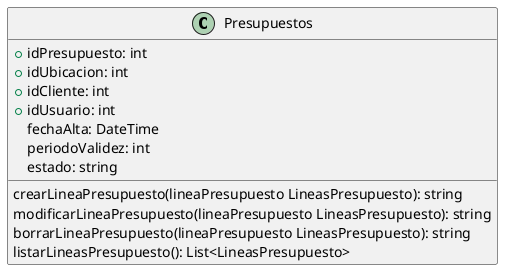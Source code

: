 @startuml Presupuestos
class Presupuestos{
    +idPresupuesto: int
    +idUbicacion: int
    +idCliente: int
    +idUsuario: int
    fechaAlta: DateTime
    periodoValidez: int
    estado: string

    crearLineaPresupuesto(lineaPresupuesto LineasPresupuesto): string
    modificarLineaPresupuesto(lineaPresupuesto LineasPresupuesto): string
    borrarLineaPresupuesto(lineaPresupuesto LineasPresupuesto): string
    listarLineasPresupuesto(): List<LineasPresupuesto>
}
@enduml